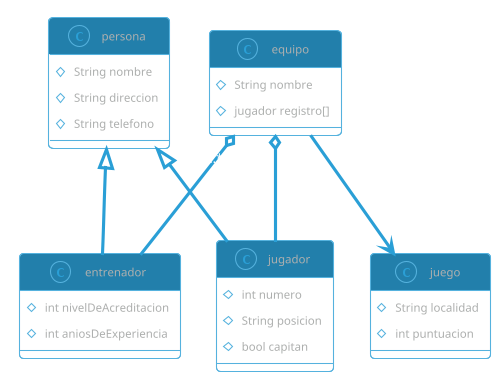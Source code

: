 @startuml practica
!theme cyborg-outline
class persona{
    # String nombre
    # String direccion
    # String telefono
}
class entrenador{
    # int nivelDeAcreditacion
    # int aniosDeExperiencia
}
class jugador{
    # int numero
    # String posicion
    # bool capitan
}
class equipo{
    # String nombre
    # jugador registro[]
}
class juego{
    # String localidad
    # int puntuacion
}

persona <|-- entrenador
persona <|-- jugador
equipo o-- "6..20" jugador
equipo "1..*" o-- "0..1" entrenador
equipo "2" --> juego : participa en

@enduml